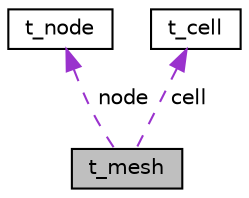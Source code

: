 digraph "t_mesh"
{
 // LATEX_PDF_SIZE
  edge [fontname="Helvetica",fontsize="10",labelfontname="Helvetica",labelfontsize="10"];
  node [fontname="Helvetica",fontsize="10",shape=record];
  Node1 [label="t_mesh",height=0.2,width=0.4,color="black", fillcolor="grey75", style="filled", fontcolor="black",tooltip=" "];
  Node2 -> Node1 [dir="back",color="darkorchid3",fontsize="10",style="dashed",label=" node" ,fontname="Helvetica"];
  Node2 [label="t_node",height=0.2,width=0.4,color="black", fillcolor="white", style="filled",URL="$structt__node.html",tooltip=" "];
  Node3 -> Node1 [dir="back",color="darkorchid3",fontsize="10",style="dashed",label=" cell" ,fontname="Helvetica"];
  Node3 [label="t_cell",height=0.2,width=0.4,color="black", fillcolor="white", style="filled",URL="$structt__cell.html",tooltip=" "];
}
